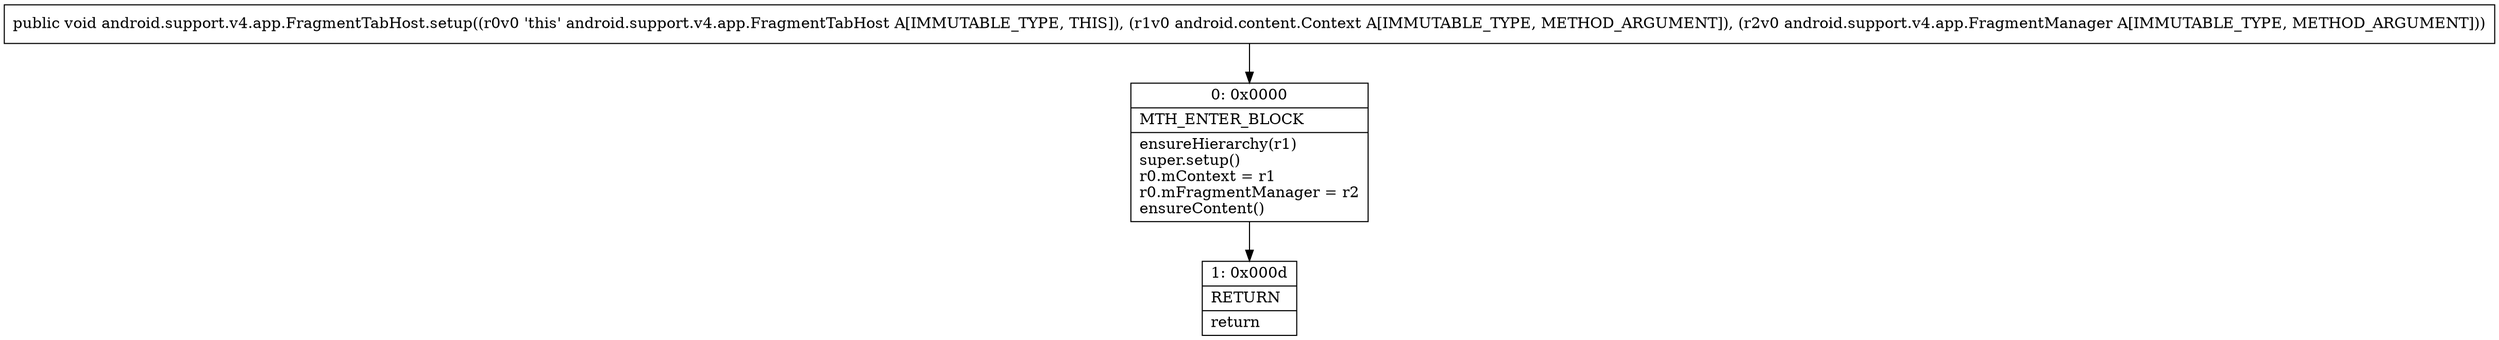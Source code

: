 digraph "CFG forandroid.support.v4.app.FragmentTabHost.setup(Landroid\/content\/Context;Landroid\/support\/v4\/app\/FragmentManager;)V" {
Node_0 [shape=record,label="{0\:\ 0x0000|MTH_ENTER_BLOCK\l|ensureHierarchy(r1)\lsuper.setup()\lr0.mContext = r1\lr0.mFragmentManager = r2\lensureContent()\l}"];
Node_1 [shape=record,label="{1\:\ 0x000d|RETURN\l|return\l}"];
MethodNode[shape=record,label="{public void android.support.v4.app.FragmentTabHost.setup((r0v0 'this' android.support.v4.app.FragmentTabHost A[IMMUTABLE_TYPE, THIS]), (r1v0 android.content.Context A[IMMUTABLE_TYPE, METHOD_ARGUMENT]), (r2v0 android.support.v4.app.FragmentManager A[IMMUTABLE_TYPE, METHOD_ARGUMENT])) }"];
MethodNode -> Node_0;
Node_0 -> Node_1;
}

